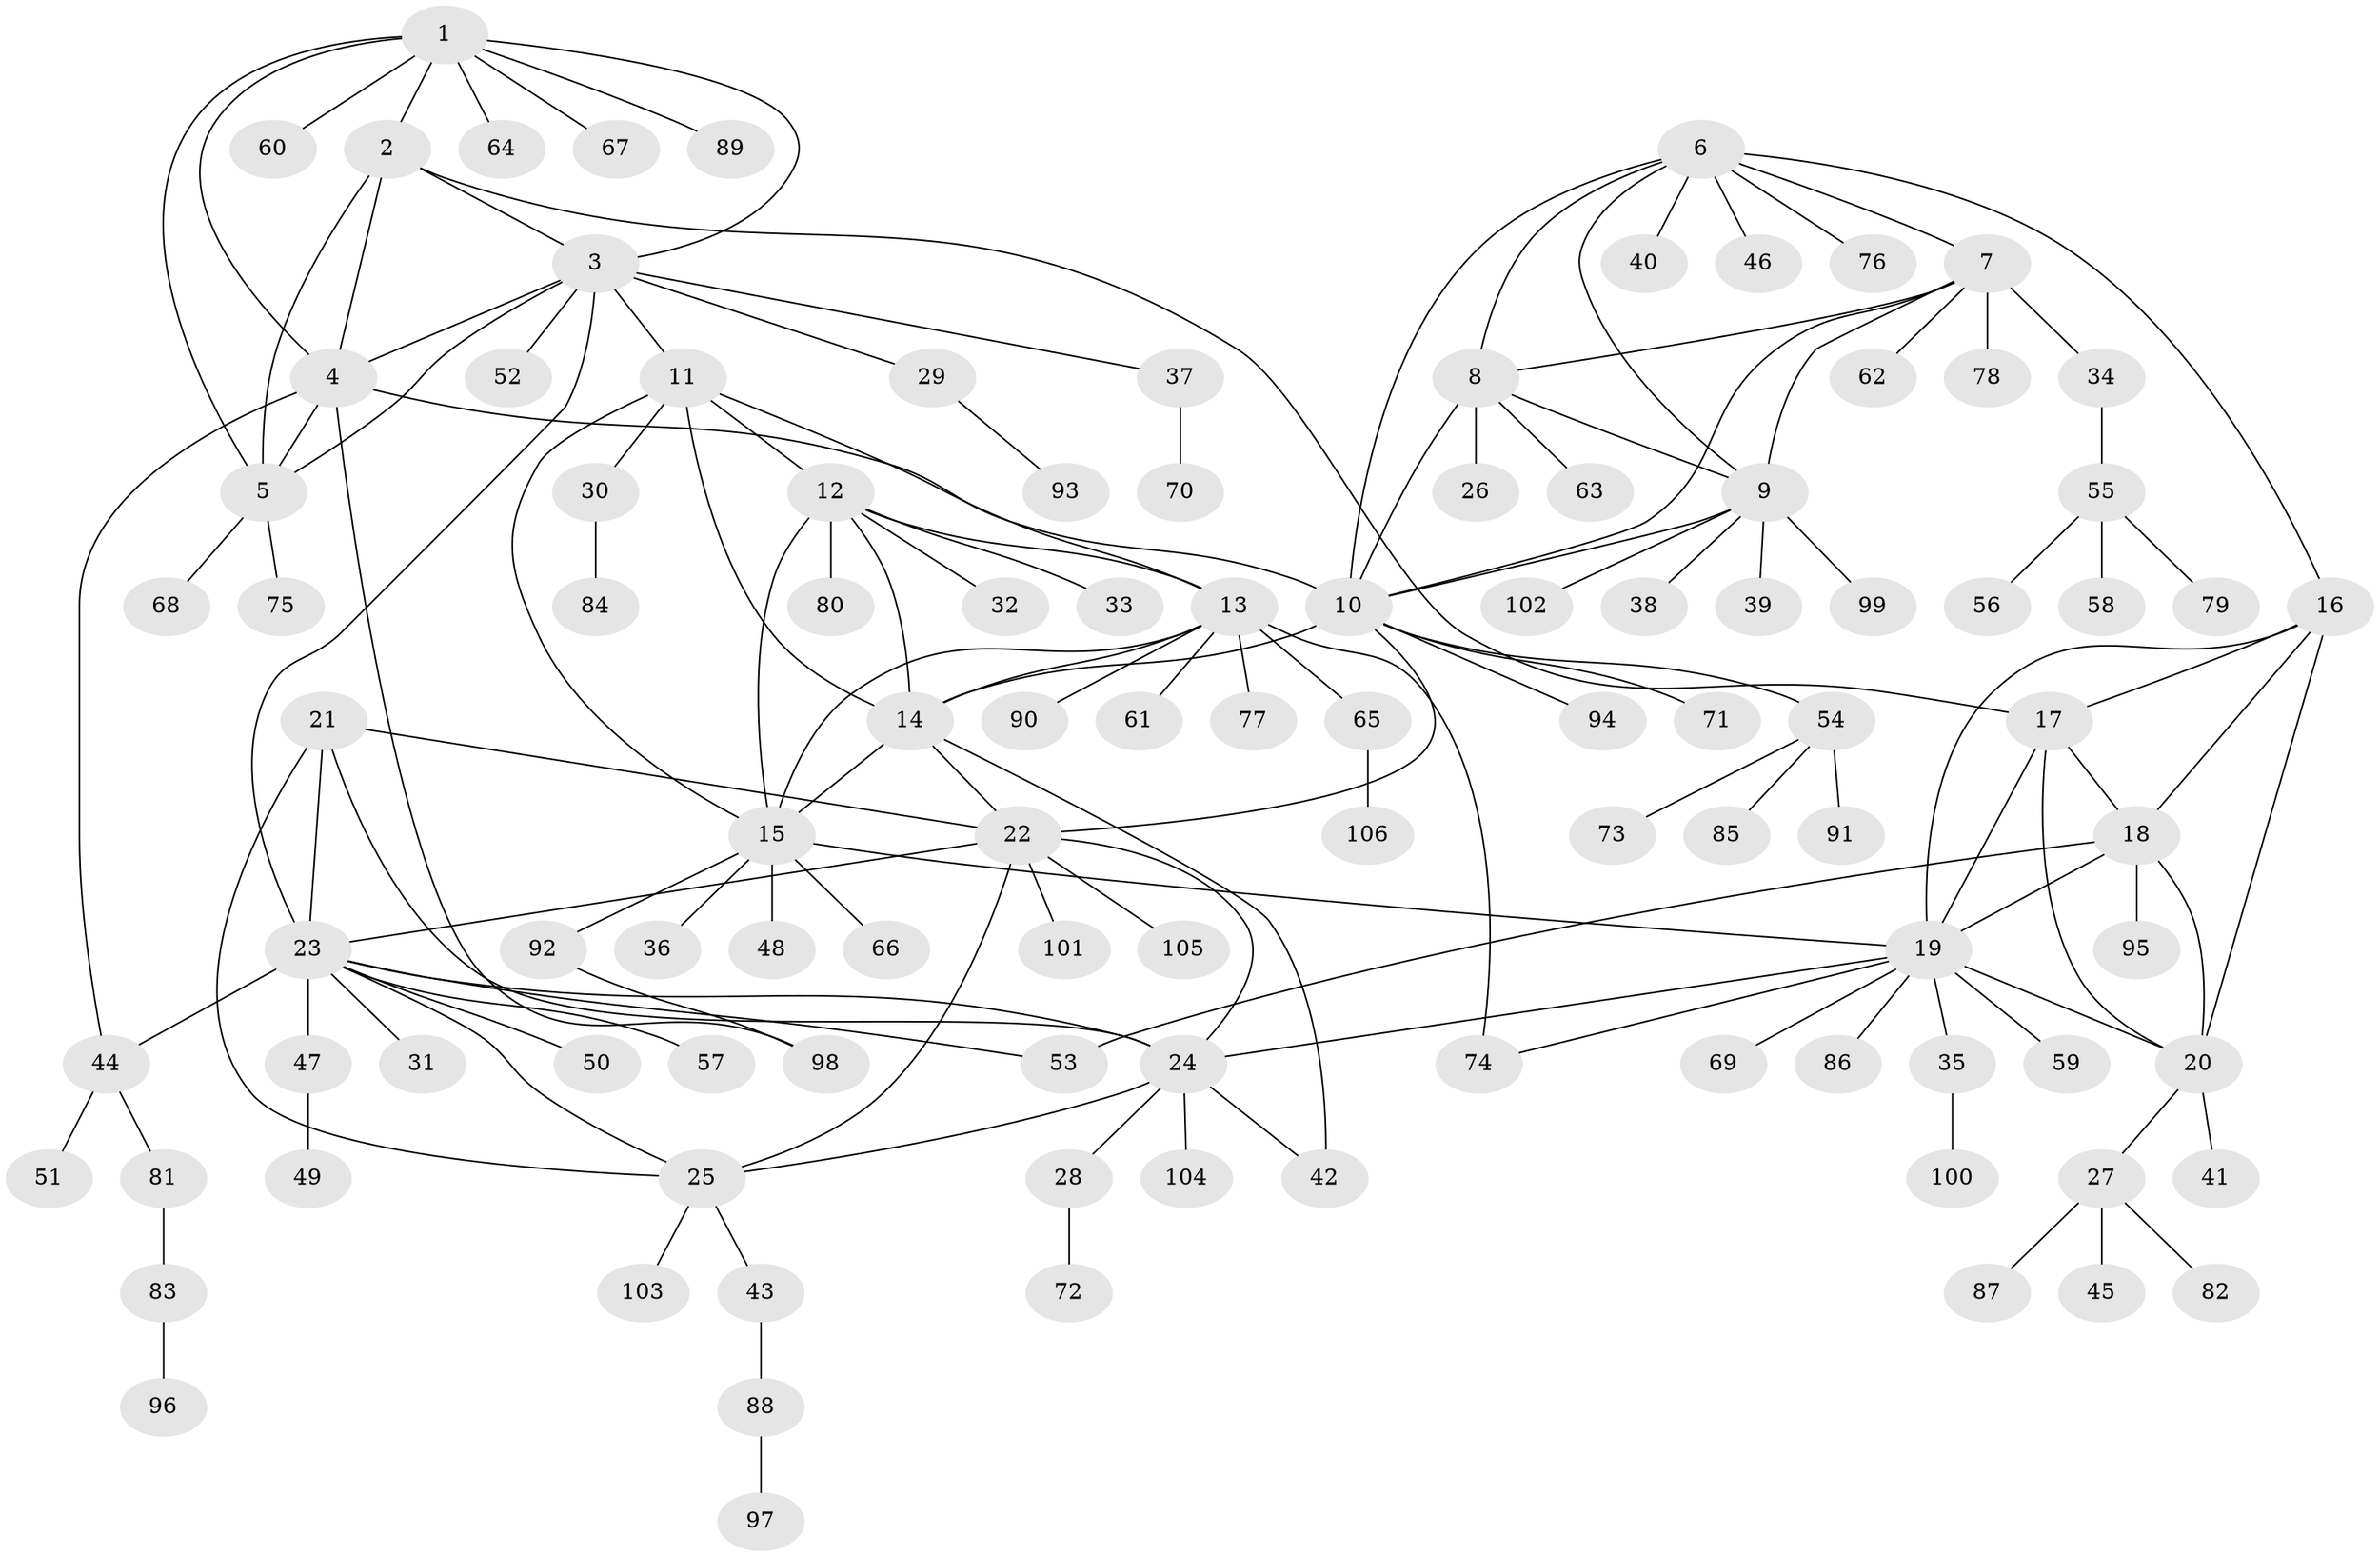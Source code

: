 // coarse degree distribution, {6: 0.04819277108433735, 4: 0.060240963855421686, 10: 0.03614457831325301, 13: 0.012048192771084338, 9: 0.024096385542168676, 14: 0.012048192771084338, 5: 0.012048192771084338, 1: 0.6385542168674698, 3: 0.03614457831325301, 2: 0.12048192771084337}
// Generated by graph-tools (version 1.1) at 2025/42/03/06/25 10:42:11]
// undirected, 106 vertices, 146 edges
graph export_dot {
graph [start="1"]
  node [color=gray90,style=filled];
  1;
  2;
  3;
  4;
  5;
  6;
  7;
  8;
  9;
  10;
  11;
  12;
  13;
  14;
  15;
  16;
  17;
  18;
  19;
  20;
  21;
  22;
  23;
  24;
  25;
  26;
  27;
  28;
  29;
  30;
  31;
  32;
  33;
  34;
  35;
  36;
  37;
  38;
  39;
  40;
  41;
  42;
  43;
  44;
  45;
  46;
  47;
  48;
  49;
  50;
  51;
  52;
  53;
  54;
  55;
  56;
  57;
  58;
  59;
  60;
  61;
  62;
  63;
  64;
  65;
  66;
  67;
  68;
  69;
  70;
  71;
  72;
  73;
  74;
  75;
  76;
  77;
  78;
  79;
  80;
  81;
  82;
  83;
  84;
  85;
  86;
  87;
  88;
  89;
  90;
  91;
  92;
  93;
  94;
  95;
  96;
  97;
  98;
  99;
  100;
  101;
  102;
  103;
  104;
  105;
  106;
  1 -- 2;
  1 -- 3;
  1 -- 4;
  1 -- 5;
  1 -- 60;
  1 -- 64;
  1 -- 67;
  1 -- 89;
  2 -- 3;
  2 -- 4;
  2 -- 5;
  2 -- 17;
  3 -- 4;
  3 -- 5;
  3 -- 11;
  3 -- 23;
  3 -- 29;
  3 -- 37;
  3 -- 52;
  4 -- 5;
  4 -- 10;
  4 -- 44;
  4 -- 98;
  5 -- 68;
  5 -- 75;
  6 -- 7;
  6 -- 8;
  6 -- 9;
  6 -- 10;
  6 -- 16;
  6 -- 40;
  6 -- 46;
  6 -- 76;
  7 -- 8;
  7 -- 9;
  7 -- 10;
  7 -- 34;
  7 -- 62;
  7 -- 78;
  8 -- 9;
  8 -- 10;
  8 -- 26;
  8 -- 63;
  9 -- 10;
  9 -- 38;
  9 -- 39;
  9 -- 99;
  9 -- 102;
  10 -- 14;
  10 -- 22;
  10 -- 54;
  10 -- 71;
  10 -- 94;
  11 -- 12;
  11 -- 13;
  11 -- 14;
  11 -- 15;
  11 -- 30;
  12 -- 13;
  12 -- 14;
  12 -- 15;
  12 -- 32;
  12 -- 33;
  12 -- 80;
  13 -- 14;
  13 -- 15;
  13 -- 61;
  13 -- 65;
  13 -- 74;
  13 -- 77;
  13 -- 90;
  14 -- 15;
  14 -- 22;
  14 -- 42;
  15 -- 19;
  15 -- 36;
  15 -- 48;
  15 -- 66;
  15 -- 92;
  16 -- 17;
  16 -- 18;
  16 -- 19;
  16 -- 20;
  17 -- 18;
  17 -- 19;
  17 -- 20;
  18 -- 19;
  18 -- 20;
  18 -- 53;
  18 -- 95;
  19 -- 20;
  19 -- 24;
  19 -- 35;
  19 -- 59;
  19 -- 69;
  19 -- 74;
  19 -- 86;
  20 -- 27;
  20 -- 41;
  21 -- 22;
  21 -- 23;
  21 -- 24;
  21 -- 25;
  22 -- 23;
  22 -- 24;
  22 -- 25;
  22 -- 101;
  22 -- 105;
  23 -- 24;
  23 -- 25;
  23 -- 31;
  23 -- 44;
  23 -- 47;
  23 -- 50;
  23 -- 53;
  23 -- 57;
  24 -- 25;
  24 -- 28;
  24 -- 42;
  24 -- 104;
  25 -- 43;
  25 -- 103;
  27 -- 45;
  27 -- 82;
  27 -- 87;
  28 -- 72;
  29 -- 93;
  30 -- 84;
  34 -- 55;
  35 -- 100;
  37 -- 70;
  43 -- 88;
  44 -- 51;
  44 -- 81;
  47 -- 49;
  54 -- 73;
  54 -- 85;
  54 -- 91;
  55 -- 56;
  55 -- 58;
  55 -- 79;
  65 -- 106;
  81 -- 83;
  83 -- 96;
  88 -- 97;
  92 -- 98;
}
